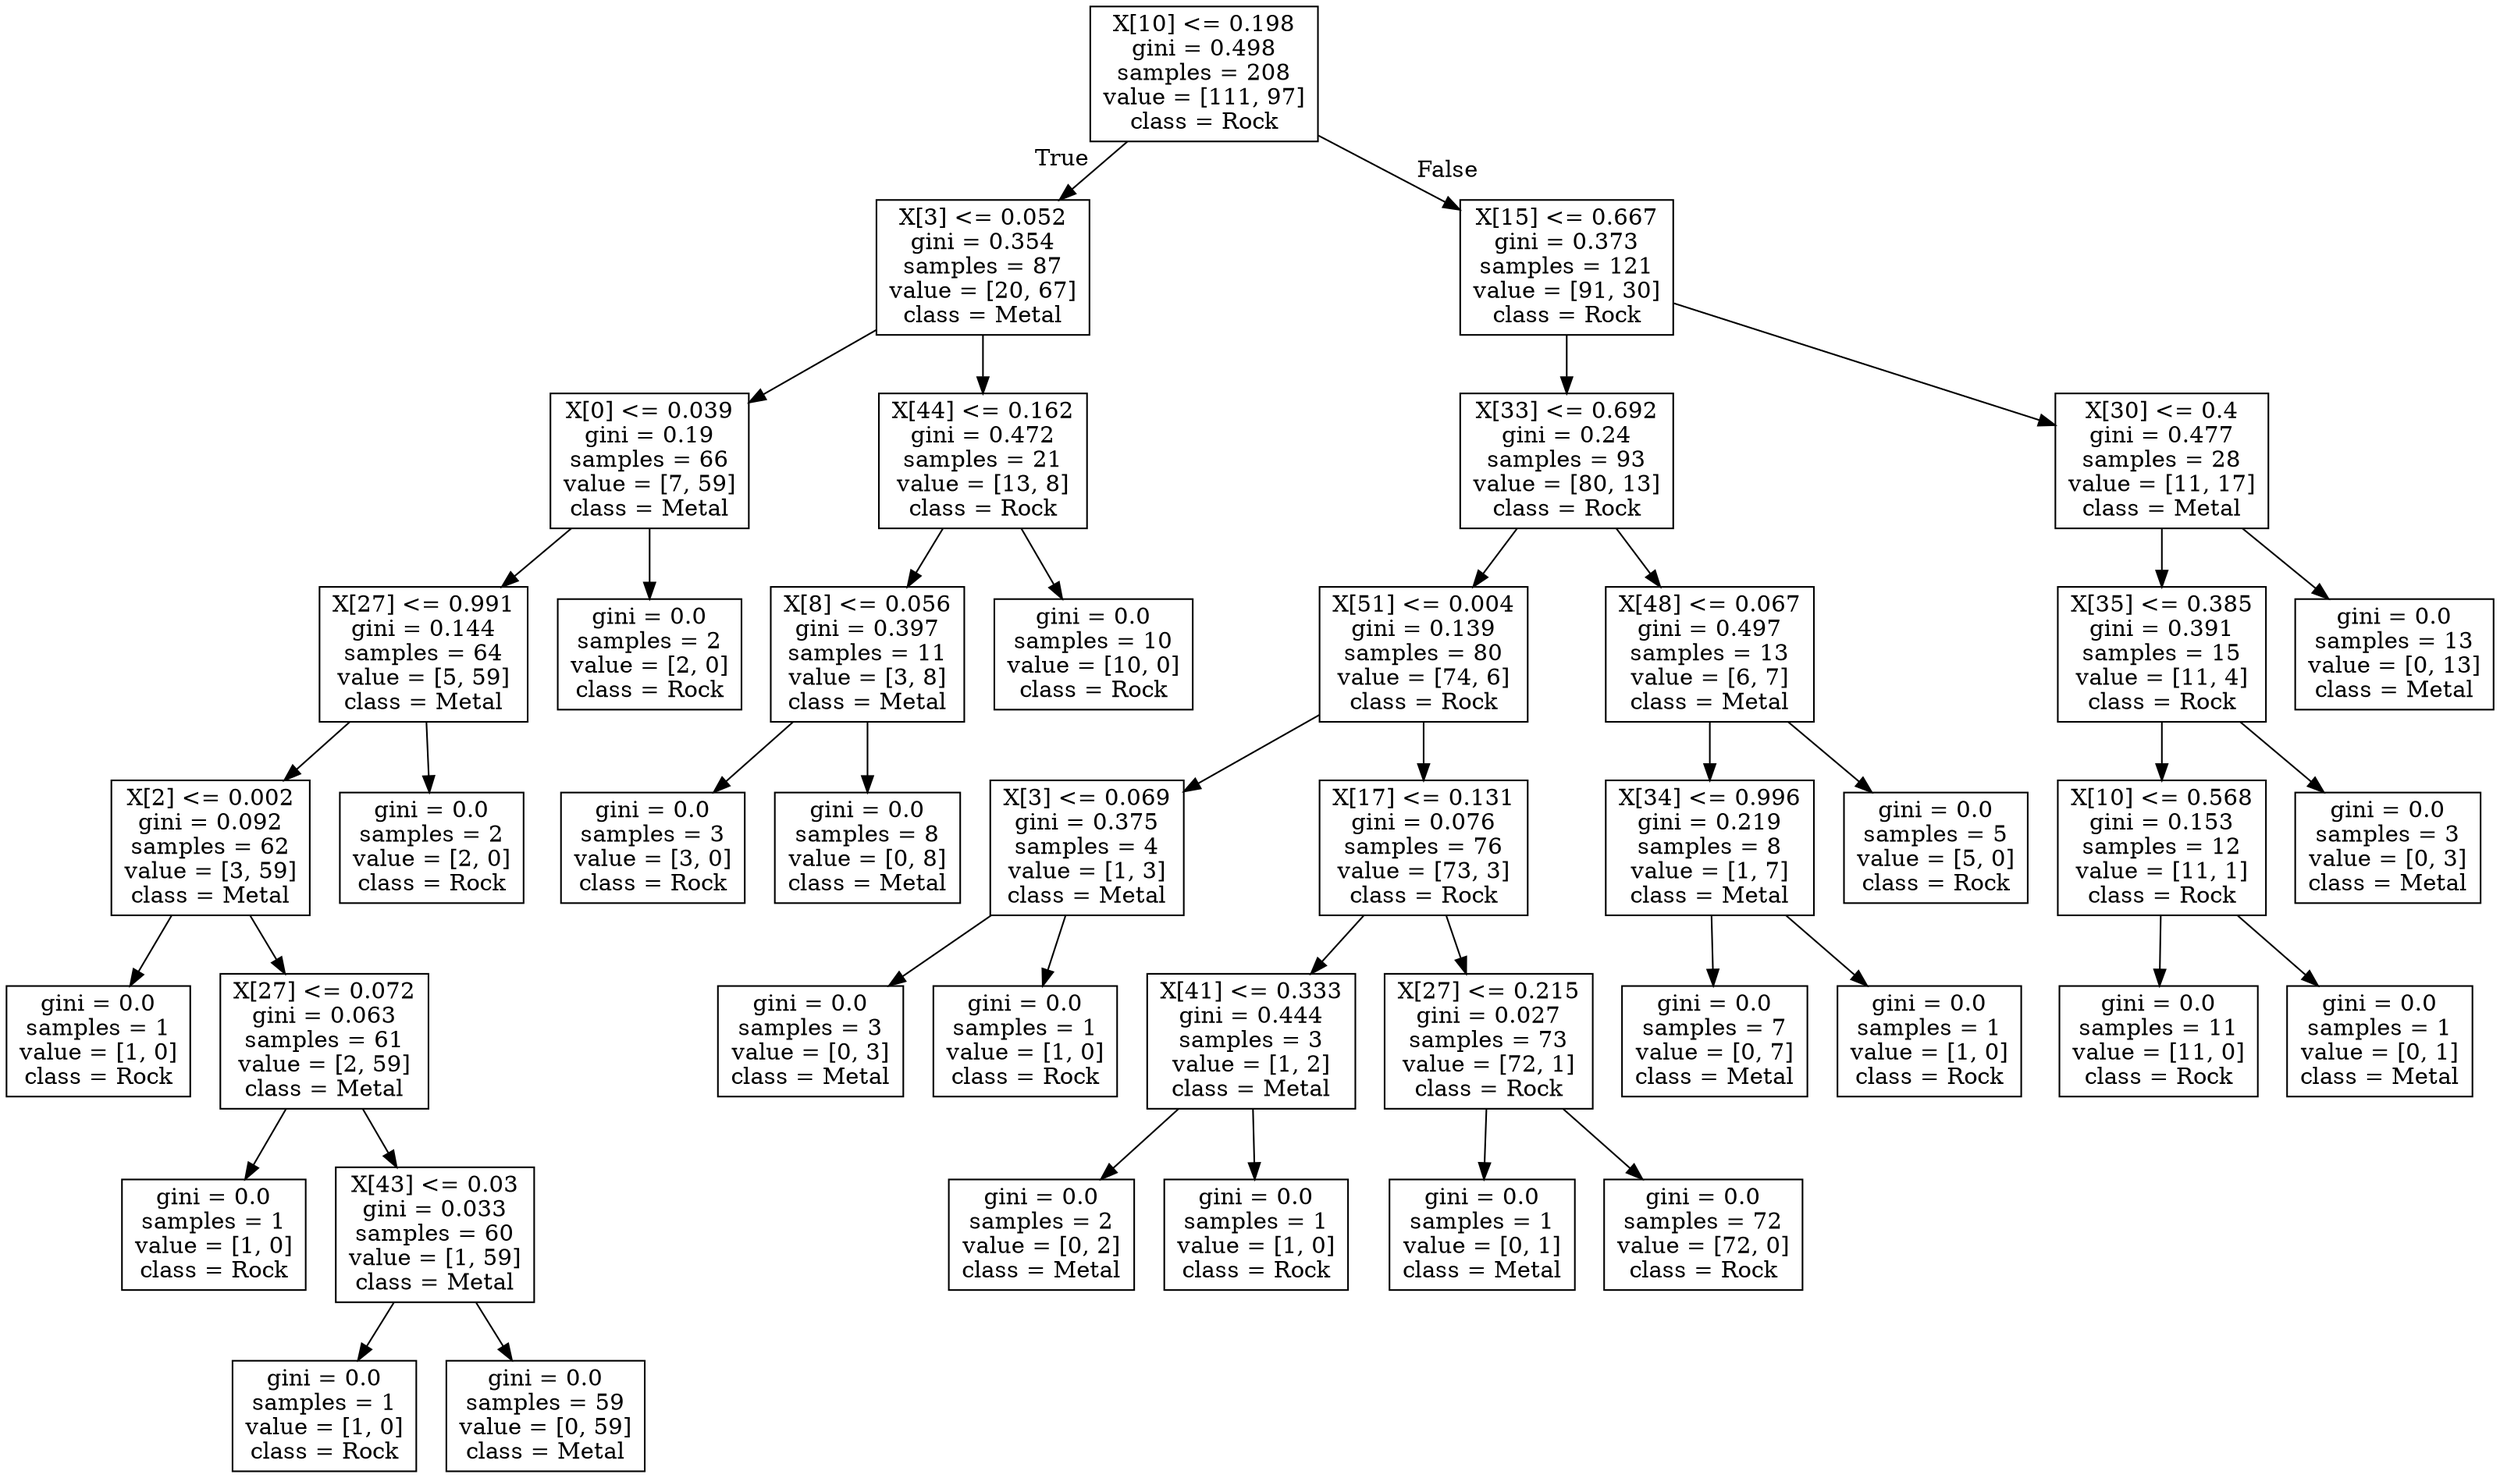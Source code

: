 digraph Tree {
node [shape=box] ;
0 [label="X[10] <= 0.198\ngini = 0.498\nsamples = 208\nvalue = [111, 97]\nclass = Rock"] ;
1 [label="X[3] <= 0.052\ngini = 0.354\nsamples = 87\nvalue = [20, 67]\nclass = Metal"] ;
0 -> 1 [labeldistance=2.5, labelangle=45, headlabel="True"] ;
2 [label="X[0] <= 0.039\ngini = 0.19\nsamples = 66\nvalue = [7, 59]\nclass = Metal"] ;
1 -> 2 ;
3 [label="X[27] <= 0.991\ngini = 0.144\nsamples = 64\nvalue = [5, 59]\nclass = Metal"] ;
2 -> 3 ;
4 [label="X[2] <= 0.002\ngini = 0.092\nsamples = 62\nvalue = [3, 59]\nclass = Metal"] ;
3 -> 4 ;
5 [label="gini = 0.0\nsamples = 1\nvalue = [1, 0]\nclass = Rock"] ;
4 -> 5 ;
6 [label="X[27] <= 0.072\ngini = 0.063\nsamples = 61\nvalue = [2, 59]\nclass = Metal"] ;
4 -> 6 ;
7 [label="gini = 0.0\nsamples = 1\nvalue = [1, 0]\nclass = Rock"] ;
6 -> 7 ;
8 [label="X[43] <= 0.03\ngini = 0.033\nsamples = 60\nvalue = [1, 59]\nclass = Metal"] ;
6 -> 8 ;
9 [label="gini = 0.0\nsamples = 1\nvalue = [1, 0]\nclass = Rock"] ;
8 -> 9 ;
10 [label="gini = 0.0\nsamples = 59\nvalue = [0, 59]\nclass = Metal"] ;
8 -> 10 ;
11 [label="gini = 0.0\nsamples = 2\nvalue = [2, 0]\nclass = Rock"] ;
3 -> 11 ;
12 [label="gini = 0.0\nsamples = 2\nvalue = [2, 0]\nclass = Rock"] ;
2 -> 12 ;
13 [label="X[44] <= 0.162\ngini = 0.472\nsamples = 21\nvalue = [13, 8]\nclass = Rock"] ;
1 -> 13 ;
14 [label="X[8] <= 0.056\ngini = 0.397\nsamples = 11\nvalue = [3, 8]\nclass = Metal"] ;
13 -> 14 ;
15 [label="gini = 0.0\nsamples = 3\nvalue = [3, 0]\nclass = Rock"] ;
14 -> 15 ;
16 [label="gini = 0.0\nsamples = 8\nvalue = [0, 8]\nclass = Metal"] ;
14 -> 16 ;
17 [label="gini = 0.0\nsamples = 10\nvalue = [10, 0]\nclass = Rock"] ;
13 -> 17 ;
18 [label="X[15] <= 0.667\ngini = 0.373\nsamples = 121\nvalue = [91, 30]\nclass = Rock"] ;
0 -> 18 [labeldistance=2.5, labelangle=-45, headlabel="False"] ;
19 [label="X[33] <= 0.692\ngini = 0.24\nsamples = 93\nvalue = [80, 13]\nclass = Rock"] ;
18 -> 19 ;
20 [label="X[51] <= 0.004\ngini = 0.139\nsamples = 80\nvalue = [74, 6]\nclass = Rock"] ;
19 -> 20 ;
21 [label="X[3] <= 0.069\ngini = 0.375\nsamples = 4\nvalue = [1, 3]\nclass = Metal"] ;
20 -> 21 ;
22 [label="gini = 0.0\nsamples = 3\nvalue = [0, 3]\nclass = Metal"] ;
21 -> 22 ;
23 [label="gini = 0.0\nsamples = 1\nvalue = [1, 0]\nclass = Rock"] ;
21 -> 23 ;
24 [label="X[17] <= 0.131\ngini = 0.076\nsamples = 76\nvalue = [73, 3]\nclass = Rock"] ;
20 -> 24 ;
25 [label="X[41] <= 0.333\ngini = 0.444\nsamples = 3\nvalue = [1, 2]\nclass = Metal"] ;
24 -> 25 ;
26 [label="gini = 0.0\nsamples = 2\nvalue = [0, 2]\nclass = Metal"] ;
25 -> 26 ;
27 [label="gini = 0.0\nsamples = 1\nvalue = [1, 0]\nclass = Rock"] ;
25 -> 27 ;
28 [label="X[27] <= 0.215\ngini = 0.027\nsamples = 73\nvalue = [72, 1]\nclass = Rock"] ;
24 -> 28 ;
29 [label="gini = 0.0\nsamples = 1\nvalue = [0, 1]\nclass = Metal"] ;
28 -> 29 ;
30 [label="gini = 0.0\nsamples = 72\nvalue = [72, 0]\nclass = Rock"] ;
28 -> 30 ;
31 [label="X[48] <= 0.067\ngini = 0.497\nsamples = 13\nvalue = [6, 7]\nclass = Metal"] ;
19 -> 31 ;
32 [label="X[34] <= 0.996\ngini = 0.219\nsamples = 8\nvalue = [1, 7]\nclass = Metal"] ;
31 -> 32 ;
33 [label="gini = 0.0\nsamples = 7\nvalue = [0, 7]\nclass = Metal"] ;
32 -> 33 ;
34 [label="gini = 0.0\nsamples = 1\nvalue = [1, 0]\nclass = Rock"] ;
32 -> 34 ;
35 [label="gini = 0.0\nsamples = 5\nvalue = [5, 0]\nclass = Rock"] ;
31 -> 35 ;
36 [label="X[30] <= 0.4\ngini = 0.477\nsamples = 28\nvalue = [11, 17]\nclass = Metal"] ;
18 -> 36 ;
37 [label="X[35] <= 0.385\ngini = 0.391\nsamples = 15\nvalue = [11, 4]\nclass = Rock"] ;
36 -> 37 ;
38 [label="X[10] <= 0.568\ngini = 0.153\nsamples = 12\nvalue = [11, 1]\nclass = Rock"] ;
37 -> 38 ;
39 [label="gini = 0.0\nsamples = 11\nvalue = [11, 0]\nclass = Rock"] ;
38 -> 39 ;
40 [label="gini = 0.0\nsamples = 1\nvalue = [0, 1]\nclass = Metal"] ;
38 -> 40 ;
41 [label="gini = 0.0\nsamples = 3\nvalue = [0, 3]\nclass = Metal"] ;
37 -> 41 ;
42 [label="gini = 0.0\nsamples = 13\nvalue = [0, 13]\nclass = Metal"] ;
36 -> 42 ;
}